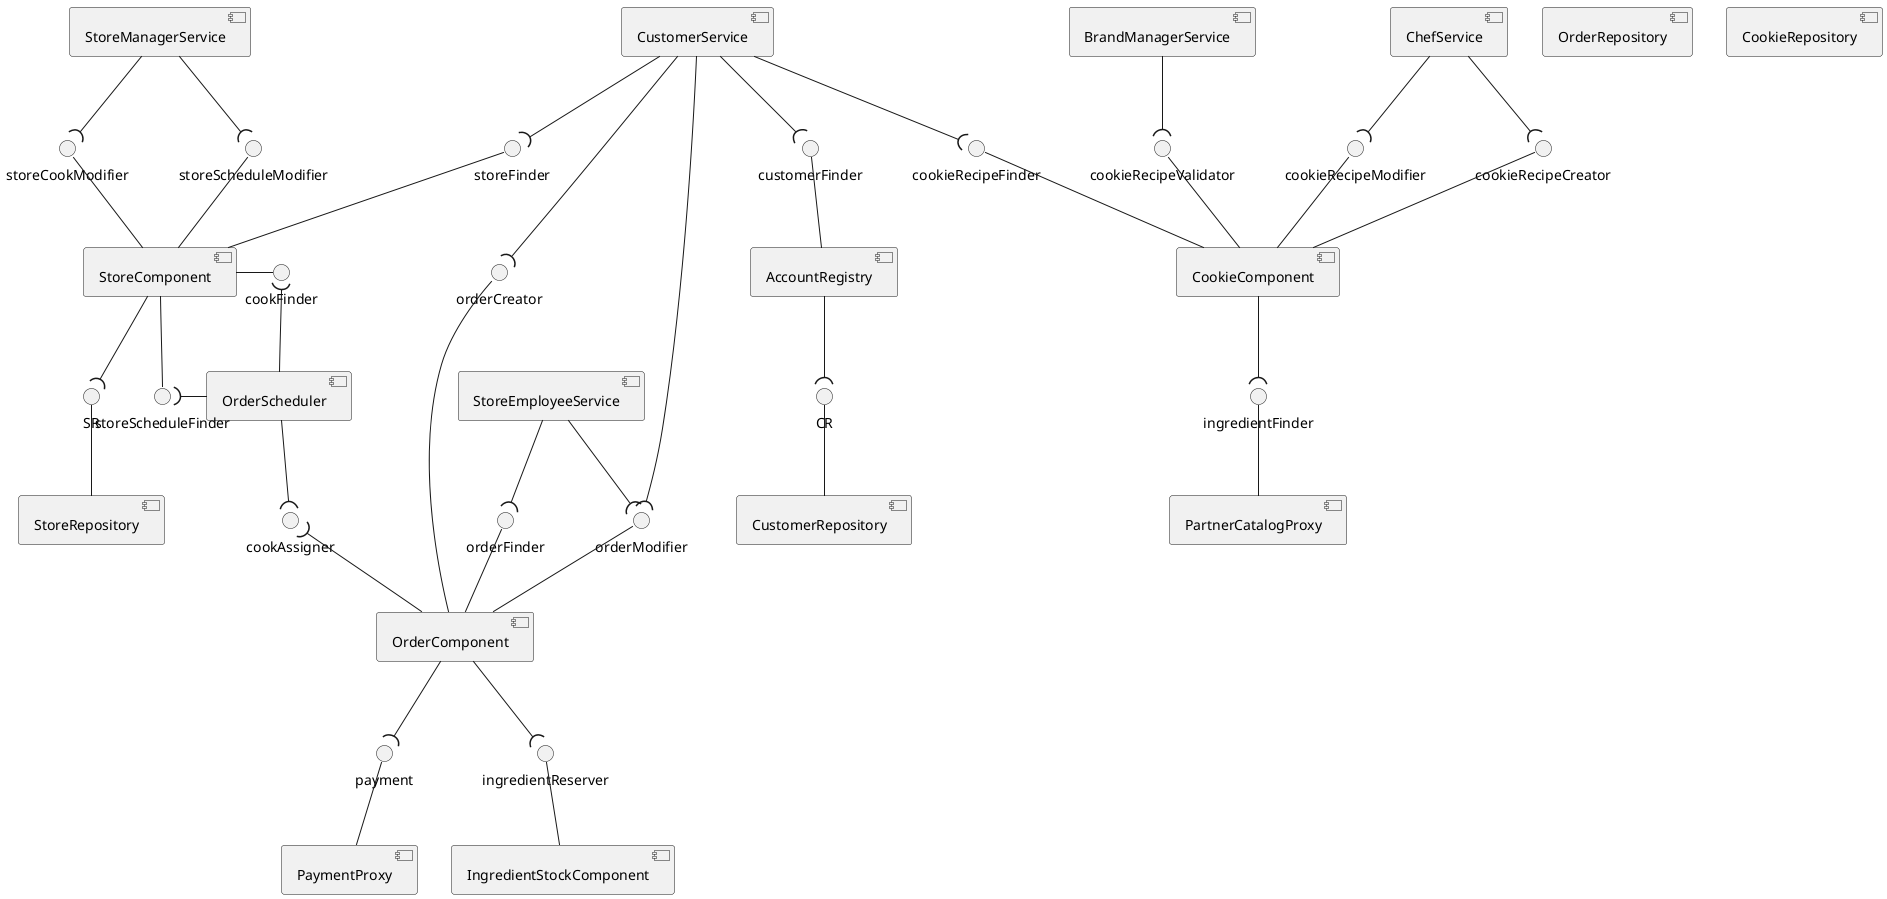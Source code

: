 @startuml

[CustomerService] as customerService
[ChefService] as chefService
[BrandManagerService] as brandManagerService
[StoreEmployeeService] as storeEmployeeService
[StoreManagerService] as storeManagerService

[IngredientStockComponent] as stockComponent
[StoreComponent] as storeComponent
[OrderComponent] as orderComponent
[OrderScheduler] as orderScheduler
[AccountRegistry] as accountRegistry
[CustomerRepository] as customerRepository
[StoreRepository] as storeRepository
[OrderRepository] as orderRepository
[CookieRepository] as cookieRepository
[CookieComponent] as cookieComponent

[PartnerCatalogProxy] as partnerCatalogProxy
[PaymentProxy] as paymentProxy


orderFinder -- orderComponent
orderCreator -- orderComponent
orderModifier -- orderComponent

payment -- paymentProxy

customerFinder -- accountRegistry

CR -- customerRepository
accountRegistry --( CR


SR -- storeRepository
storeComponent --( SR

cookieRecipeCreator -- cookieComponent
cookieRecipeModifier -- cookieComponent
cookieRecipeFinder -- cookieComponent
cookieRecipeValidator -- cookieComponent

orderComponent --( payment
orderComponent --( ingredientReserver

customerService --( customerFinder
customerService --( orderCreator
customerService --( orderModifier
customerService --( cookieRecipeFinder
customerService --( storeFinder


storeEmployeeService --( orderFinder
storeEmployeeService --( orderModifier

storeFinder -- storeComponent
storeScheduleModifier -- storeComponent
storeCookModifier -- storeComponent
cookFinder - storeComponent
storeScheduleFinder -up- storeComponent

storeManagerService --( storeScheduleModifier
storeManagerService --( storeCookModifier

brandManagerService --( cookieRecipeValidator
chefService --( cookieRecipeCreator
chefService --( cookieRecipeModifier


orderScheduler --( cookAssigner
cookAssigner )-- orderComponent

cookFinder )-- orderScheduler
storeScheduleFinder )- orderScheduler


ingredientFinder -- partnerCatalogProxy
cookieComponent --( ingredientFinder

ingredientReserver -- stockComponent

@enduml

@startuml
interface paymentValidator{
  test()
}
@enduml
